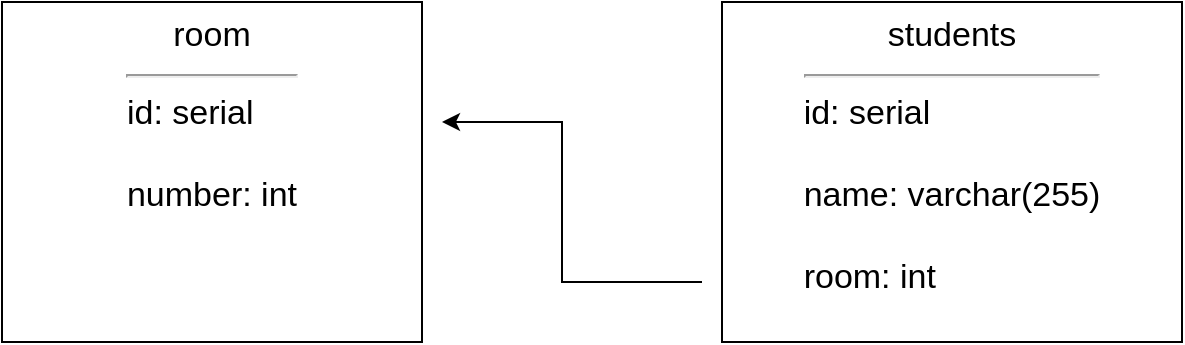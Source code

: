 <mxfile version="20.7.2" type="github">
  <diagram id="wheI9qIq2Uh6NBp8S8Vh" name="Страница 1">
    <mxGraphModel dx="880" dy="484" grid="1" gridSize="10" guides="1" tooltips="1" connect="1" arrows="1" fold="1" page="1" pageScale="1" pageWidth="827" pageHeight="1169" math="0" shadow="0">
      <root>
        <mxCell id="0" />
        <mxCell id="1" parent="0" />
        <mxCell id="hIirCkkT-5XfzNmmSxtV-1" value="&lt;font style=&quot;font-size: 17px;&quot;&gt;room&lt;br&gt;&lt;hr&gt;&lt;div style=&quot;text-align: left;&quot;&gt;&lt;span style=&quot;background-color: initial;&quot;&gt;id: serial&lt;/span&gt;&lt;/div&gt;&lt;div style=&quot;text-align: left;&quot;&gt;&lt;br&gt;&lt;/div&gt;&lt;div style=&quot;text-align: left;&quot;&gt;&lt;span style=&quot;background-color: initial;&quot;&gt;number: int&lt;/span&gt;&lt;/div&gt;&lt;/font&gt;" style="rounded=0;whiteSpace=wrap;html=1;verticalAlign=top;" vertex="1" parent="1">
          <mxGeometry x="80" y="40" width="210" height="170" as="geometry" />
        </mxCell>
        <mxCell id="hIirCkkT-5XfzNmmSxtV-2" value="&lt;font style=&quot;font-size: 17px;&quot;&gt;students&lt;br&gt;&lt;hr&gt;&lt;div style=&quot;text-align: justify;&quot;&gt;&lt;span style=&quot;background-color: initial;&quot;&gt;id: serial&lt;/span&gt;&lt;/div&gt;&lt;div style=&quot;text-align: justify;&quot;&gt;&lt;span style=&quot;background-color: initial;&quot;&gt;&lt;br&gt;&lt;/span&gt;&lt;/div&gt;&lt;div style=&quot;text-align: justify;&quot;&gt;&lt;span style=&quot;background-color: initial;&quot;&gt;name: varchar(255)&lt;/span&gt;&lt;/div&gt;&lt;div style=&quot;text-align: justify;&quot;&gt;&lt;span style=&quot;background-color: initial;&quot;&gt;&lt;br&gt;&lt;/span&gt;&lt;/div&gt;&lt;div style=&quot;text-align: justify;&quot;&gt;&lt;span style=&quot;background-color: initial;&quot;&gt;room: int&lt;/span&gt;&lt;/div&gt;&lt;/font&gt;" style="rounded=0;whiteSpace=wrap;html=1;align=center;labelPosition=center;verticalLabelPosition=middle;verticalAlign=top;" vertex="1" parent="1">
          <mxGeometry x="440" y="40" width="230" height="170" as="geometry" />
        </mxCell>
        <mxCell id="hIirCkkT-5XfzNmmSxtV-4" value="" style="endArrow=classic;html=1;rounded=0;fontSize=17;" edge="1" parent="1">
          <mxGeometry width="50" height="50" relative="1" as="geometry">
            <mxPoint x="430" y="180" as="sourcePoint" />
            <mxPoint x="300" y="100" as="targetPoint" />
            <Array as="points">
              <mxPoint x="360" y="180" />
              <mxPoint x="360" y="100" />
            </Array>
          </mxGeometry>
        </mxCell>
      </root>
    </mxGraphModel>
  </diagram>
</mxfile>
